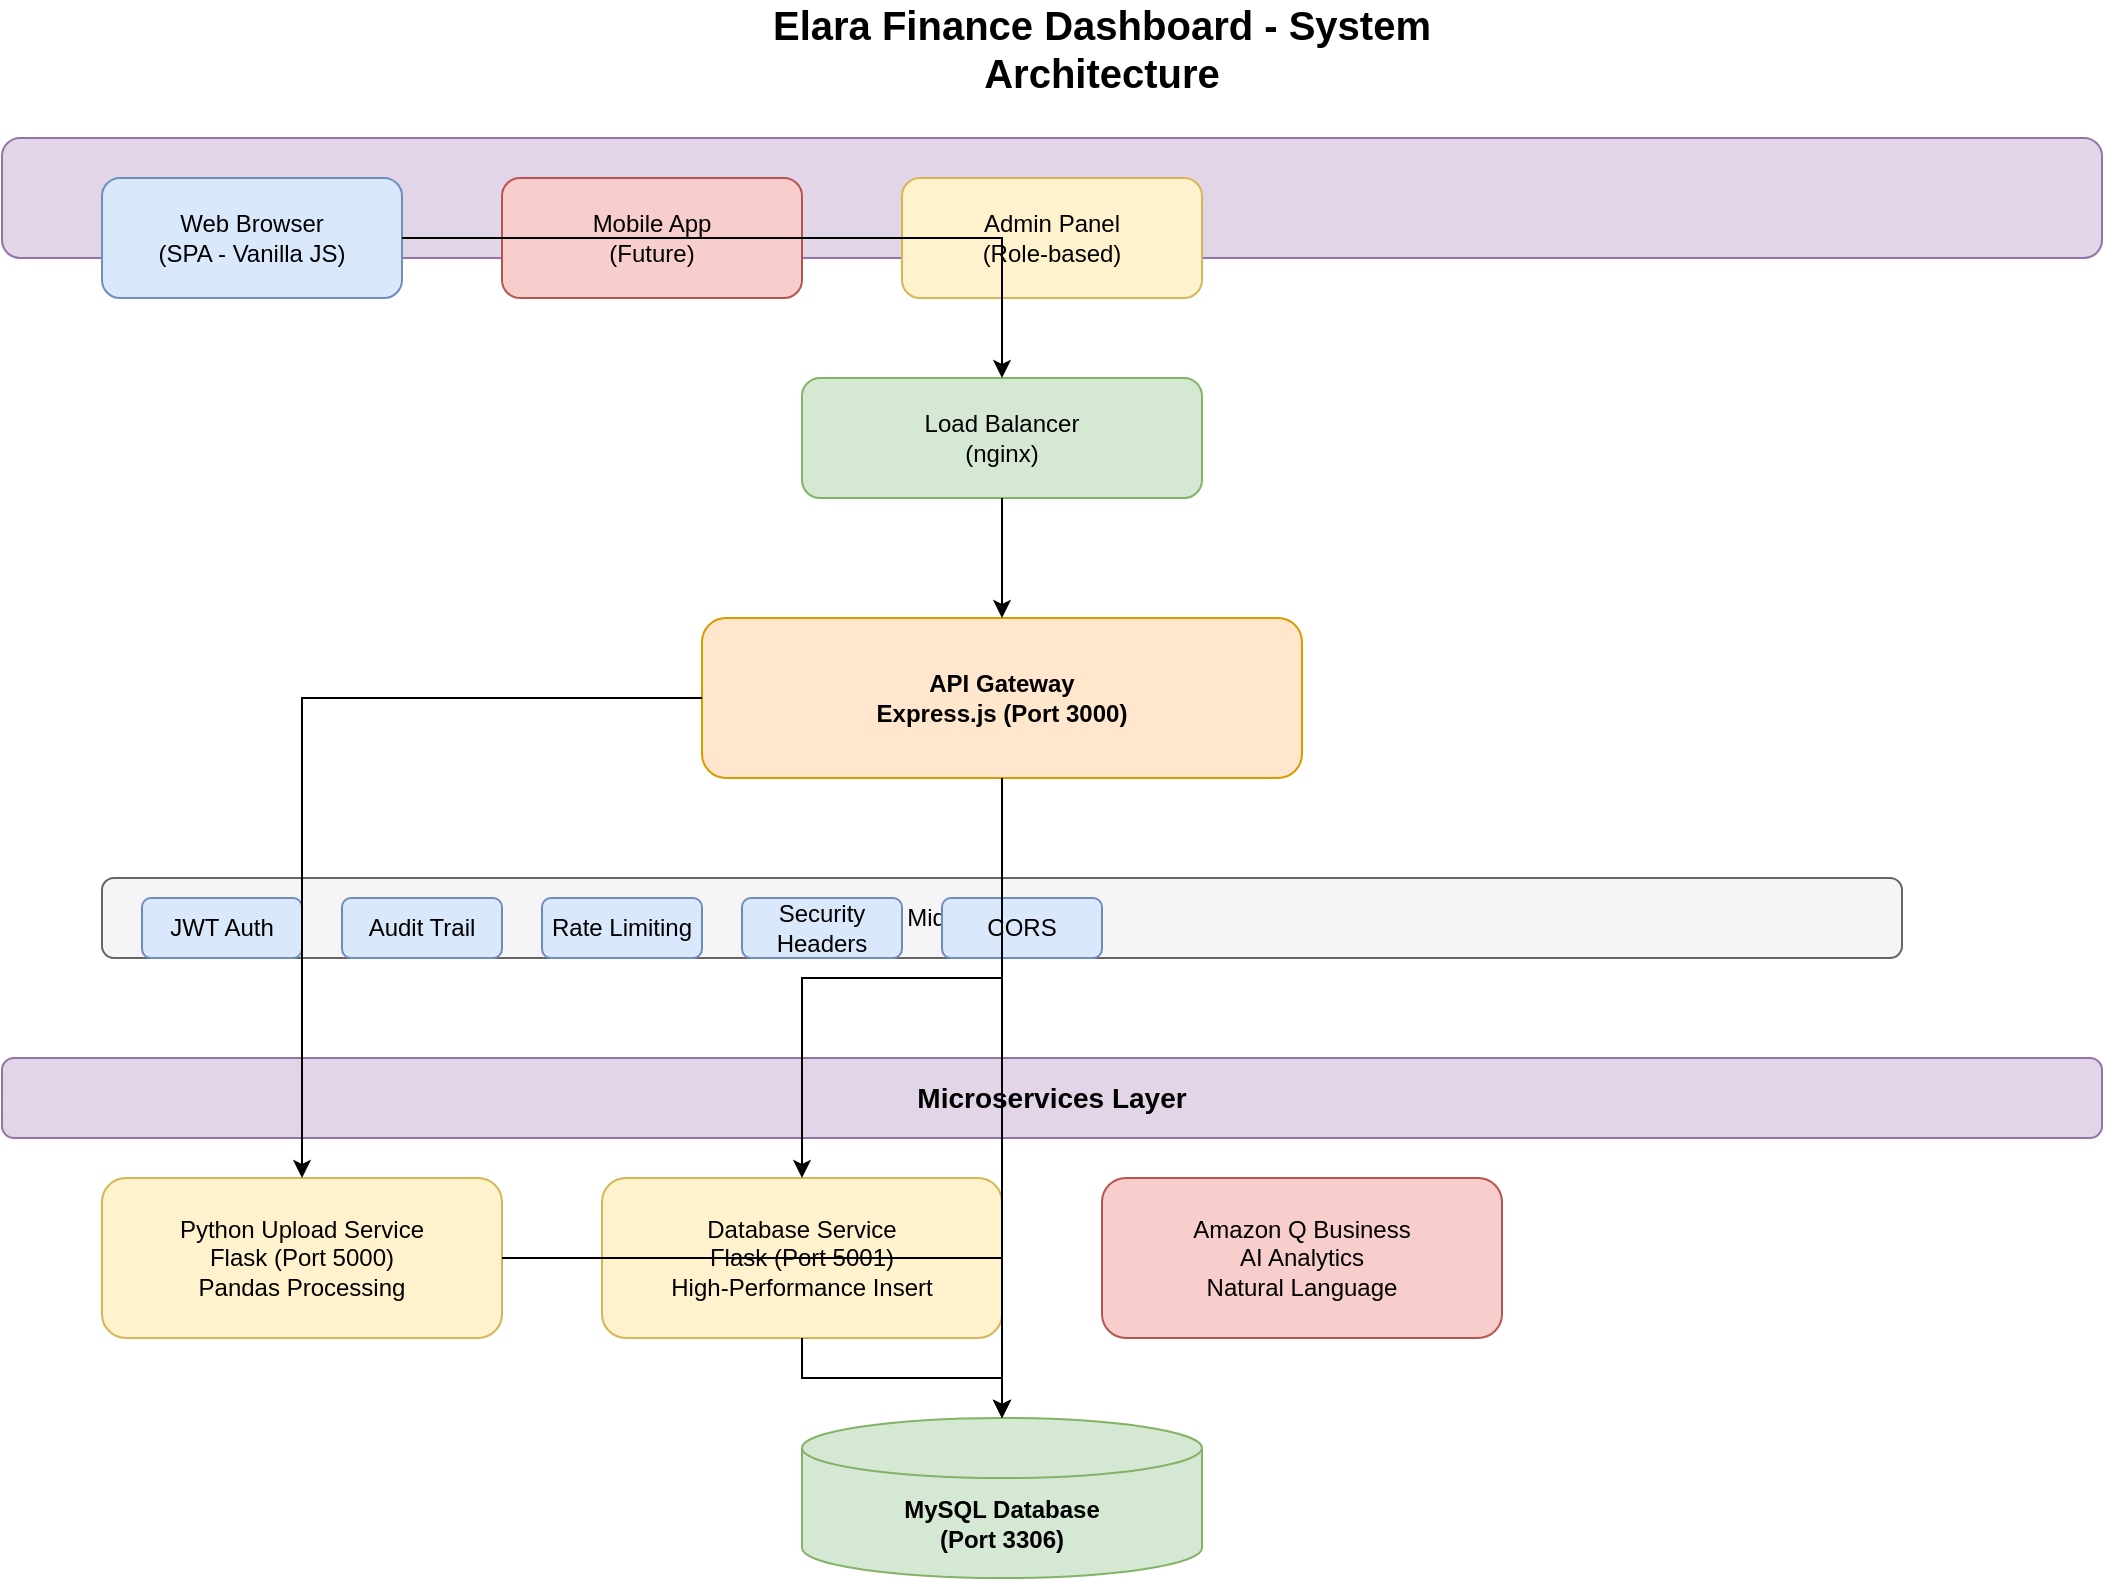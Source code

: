 <mxfile version="22.1.16" type="device">
  <diagram name="Elara Architecture" id="elara-arch">
    <mxGraphModel dx="1422" dy="794" grid="1" gridSize="10" guides="1" tooltips="1" connect="1" arrows="1" fold="1" page="1" pageScale="1" pageWidth="1169" pageHeight="827" math="0" shadow="0">
      <root>
        <mxCell id="0" />
        <mxCell id="1" parent="0" />
        
        <!-- Title -->
        <mxCell id="title" value="Elara Finance Dashboard - System Architecture" style="text;html=1;strokeColor=none;fillColor=none;align=center;verticalAlign=middle;whiteSpace=wrap;rounded=0;fontSize=20;fontStyle=1;" vertex="1" parent="1">
          <mxGeometry x="400" y="20" width="400" height="30" as="geometry" />
        </mxCell>
        
        <!-- Client Layer -->
        <mxCell id="client-layer" value="Client Layer" style="rounded=1;whiteSpace=wrap;html=1;fillColor=#e1d5e7;strokeColor=#9673a6;fontSize=14;fontStyle=1;" vertex="1" parent="1">
          <mxGeometry x="50" y="80" width="1050" height="60" as="geometry" />
        </mxCell>
        
        <mxCell id="web-browser" value="Web Browser&#xa;(SPA - Vanilla JS)" style="rounded=1;whiteSpace=wrap;html=1;fillColor=#dae8fc;strokeColor=#6c8ebf;" vertex="1" parent="1">
          <mxGeometry x="100" y="100" width="150" height="60" as="geometry" />
        </mxCell>
        
        <mxCell id="mobile-app" value="Mobile App&#xa;(Future)" style="rounded=1;whiteSpace=wrap;html=1;fillColor=#f8cecc;strokeColor=#b85450;" vertex="1" parent="1">
          <mxGeometry x="300" y="100" width="150" height="60" as="geometry" />
        </mxCell>
        
        <mxCell id="admin-panel" value="Admin Panel&#xa;(Role-based)" style="rounded=1;whiteSpace=wrap;html=1;fillColor=#fff2cc;strokeColor=#d6b656;" vertex="1" parent="1">
          <mxGeometry x="500" y="100" width="150" height="60" as="geometry" />
        </mxCell>
        
        <!-- Load Balancer -->
        <mxCell id="load-balancer" value="Load Balancer&#xa;(nginx)" style="rounded=1;whiteSpace=wrap;html=1;fillColor=#d5e8d4;strokeColor=#82b366;" vertex="1" parent="1">
          <mxGeometry x="450" y="200" width="200" height="60" as="geometry" />
        </mxCell>
        
        <!-- API Gateway -->
        <mxCell id="api-gateway" value="API Gateway&#xa;Express.js (Port 3000)" style="rounded=1;whiteSpace=wrap;html=1;fillColor=#ffe6cc;strokeColor=#d79b00;fontSize=12;fontStyle=1;" vertex="1" parent="1">
          <mxGeometry x="400" y="320" width="300" height="80" as="geometry" />
        </mxCell>
        
        <!-- Middleware -->
        <mxCell id="middleware" value="Middleware Layer" style="rounded=1;whiteSpace=wrap;html=1;fillColor=#f5f5f5;strokeColor=#666666;" vertex="1" parent="1">
          <mxGeometry x="100" y="450" width="900" height="40" as="geometry" />
        </mxCell>
        
        <mxCell id="auth-middleware" value="JWT Auth" style="rounded=1;whiteSpace=wrap;html=1;fillColor=#dae8fc;strokeColor=#6c8ebf;" vertex="1" parent="1">
          <mxGeometry x="120" y="460" width="80" height="30" as="geometry" />
        </mxCell>
        
        <mxCell id="audit-middleware" value="Audit Trail" style="rounded=1;whiteSpace=wrap;html=1;fillColor=#dae8fc;strokeColor=#6c8ebf;" vertex="1" parent="1">
          <mxGeometry x="220" y="460" width="80" height="30" as="geometry" />
        </mxCell>
        
        <mxCell id="rate-limit" value="Rate Limiting" style="rounded=1;whiteSpace=wrap;html=1;fillColor=#dae8fc;strokeColor=#6c8ebf;" vertex="1" parent="1">
          <mxGeometry x="320" y="460" width="80" height="30" as="geometry" />
        </mxCell>
        
        <mxCell id="security" value="Security Headers" style="rounded=1;whiteSpace=wrap;html=1;fillColor=#dae8fc;strokeColor=#6c8ebf;" vertex="1" parent="1">
          <mxGeometry x="420" y="460" width="80" height="30" as="geometry" />
        </mxCell>
        
        <mxCell id="cors" value="CORS" style="rounded=1;whiteSpace=wrap;html=1;fillColor=#dae8fc;strokeColor=#6c8ebf;" vertex="1" parent="1">
          <mxGeometry x="520" y="460" width="80" height="30" as="geometry" />
        </mxCell>
        
        <!-- Microservices -->
        <mxCell id="microservices" value="Microservices Layer" style="rounded=1;whiteSpace=wrap;html=1;fillColor=#e1d5e7;strokeColor=#9673a6;fontSize=14;fontStyle=1;" vertex="1" parent="1">
          <mxGeometry x="50" y="540" width="1050" height="40" as="geometry" />
        </mxCell>
        
        <mxCell id="python-upload" value="Python Upload Service&#xa;Flask (Port 5000)&#xa;Pandas Processing" style="rounded=1;whiteSpace=wrap;html=1;fillColor=#fff2cc;strokeColor=#d6b656;" vertex="1" parent="1">
          <mxGeometry x="100" y="600" width="200" height="80" as="geometry" />
        </mxCell>
        
        <mxCell id="db-service" value="Database Service&#xa;Flask (Port 5001)&#xa;High-Performance Insert" style="rounded=1;whiteSpace=wrap;html=1;fillColor=#fff2cc;strokeColor=#d6b656;" vertex="1" parent="1">
          <mxGeometry x="350" y="600" width="200" height="80" as="geometry" />
        </mxCell>
        
        <mxCell id="qbusiness" value="Amazon Q Business&#xa;AI Analytics&#xa;Natural Language" style="rounded=1;whiteSpace=wrap;html=1;fillColor=#f8cecc;strokeColor=#b85450;" vertex="1" parent="1">
          <mxGeometry x="600" y="600" width="200" height="80" as="geometry" />
        </mxCell>
        
        <!-- Database -->
        <mxCell id="database" value="MySQL Database&#xa;(Port 3306)" style="shape=cylinder3;whiteSpace=wrap;html=1;boundedLbl=1;backgroundOutline=1;size=15;fillColor=#d5e8d4;strokeColor=#82b366;fontSize=12;fontStyle=1;" vertex="1" parent="1">
          <mxGeometry x="450" y="720" width="200" height="80" as="geometry" />
        </mxCell>
        
        <!-- Connections -->
        <mxCell id="conn1" style="edgeStyle=orthogonalEdgeStyle;rounded=0;orthogonalLoop=1;jettySize=auto;html=1;" edge="1" parent="1" source="web-browser" target="load-balancer">
          <mxGeometry relative="1" as="geometry" />
        </mxCell>
        
        <mxCell id="conn2" style="edgeStyle=orthogonalEdgeStyle;rounded=0;orthogonalLoop=1;jettySize=auto;html=1;" edge="1" parent="1" source="load-balancer" target="api-gateway">
          <mxGeometry relative="1" as="geometry" />
        </mxCell>
        
        <mxCell id="conn3" style="edgeStyle=orthogonalEdgeStyle;rounded=0;orthogonalLoop=1;jettySize=auto;html=1;" edge="1" parent="1" source="api-gateway" target="python-upload">
          <mxGeometry relative="1" as="geometry" />
        </mxCell>
        
        <mxCell id="conn4" style="edgeStyle=orthogonalEdgeStyle;rounded=0;orthogonalLoop=1;jettySize=auto;html=1;" edge="1" parent="1" source="api-gateway" target="db-service">
          <mxGeometry relative="1" as="geometry" />
        </mxCell>
        
        <mxCell id="conn5" style="edgeStyle=orthogonalEdgeStyle;rounded=0;orthogonalLoop=1;jettySize=auto;html=1;" edge="1" parent="1" source="python-upload" target="database">
          <mxGeometry relative="1" as="geometry" />
        </mxCell>
        
        <mxCell id="conn6" style="edgeStyle=orthogonalEdgeStyle;rounded=0;orthogonalLoop=1;jettySize=auto;html=1;" edge="1" parent="1" source="db-service" target="database">
          <mxGeometry relative="1" as="geometry" />
        </mxCell>
        
        <mxCell id="conn7" style="edgeStyle=orthogonalEdgeStyle;rounded=0;orthogonalLoop=1;jettySize=auto;html=1;" edge="1" parent="1" source="api-gateway" target="database">
          <mxGeometry relative="1" as="geometry" />
        </mxCell>
        
      </root>
    </mxGraphModel>
  </diagram>
</mxfile>